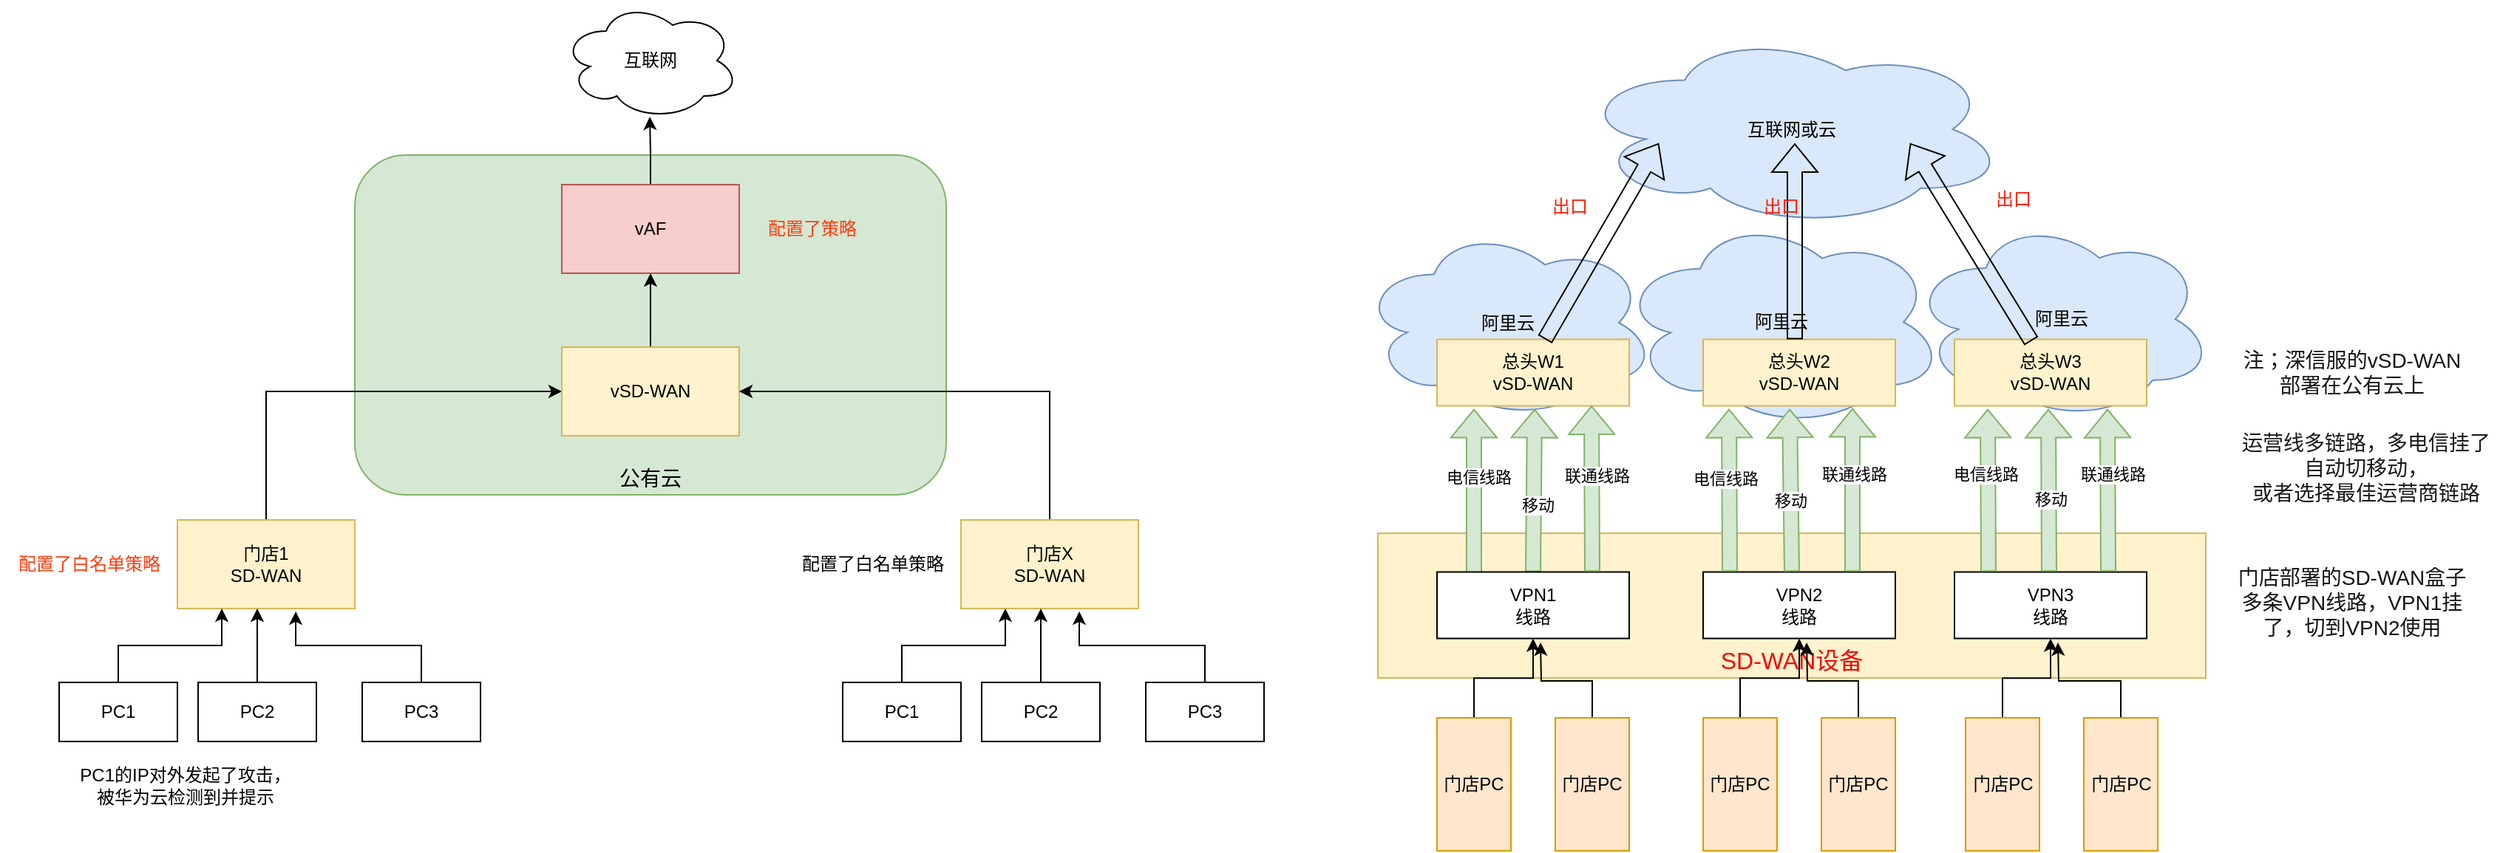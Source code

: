 <mxfile version="21.7.5" type="github">
  <diagram name="第 1 页" id="dxcAa4W-SWLmKXKb0Hz-">
    <mxGraphModel dx="2233" dy="1717" grid="1" gridSize="10" guides="1" tooltips="1" connect="1" arrows="1" fold="1" page="1" pageScale="1" pageWidth="827" pageHeight="1169" math="0" shadow="0">
      <root>
        <mxCell id="0" />
        <mxCell id="1" parent="0" />
        <mxCell id="29SdABc7wkxVLyjIRv6X-94" value="互联网或云" style="ellipse;shape=cloud;whiteSpace=wrap;html=1;fillColor=#dae8fc;strokeColor=#6c8ebf;" vertex="1" parent="1">
          <mxGeometry x="257" y="-1120" width="290" height="133" as="geometry" />
        </mxCell>
        <mxCell id="29SdABc7wkxVLyjIRv6X-90" value="阿里云" style="ellipse;shape=cloud;whiteSpace=wrap;html=1;verticalAlign=middle;fillColor=#dae8fc;strokeColor=#6c8ebf;" vertex="1" parent="1">
          <mxGeometry x="285" y="-995" width="220" height="144" as="geometry" />
        </mxCell>
        <mxCell id="29SdABc7wkxVLyjIRv6X-89" value="阿里云" style="ellipse;shape=cloud;whiteSpace=wrap;html=1;verticalAlign=middle;fillColor=#dae8fc;strokeColor=#6c8ebf;" vertex="1" parent="1">
          <mxGeometry x="482" y="-994" width="205" height="138" as="geometry" />
        </mxCell>
        <mxCell id="29SdABc7wkxVLyjIRv6X-83" value="阿里云" style="ellipse;shape=cloud;whiteSpace=wrap;html=1;verticalAlign=middle;fillColor=#dae8fc;strokeColor=#6c8ebf;" vertex="1" parent="1">
          <mxGeometry x="110" y="-988" width="200" height="131" as="geometry" />
        </mxCell>
        <mxCell id="29SdABc7wkxVLyjIRv6X-35" value="&lt;font color=&quot;#ef0b0b&quot; style=&quot;font-size: 16px;&quot;&gt;SD-WAN设备&lt;/font&gt;" style="rounded=0;whiteSpace=wrap;html=1;verticalAlign=bottom;fillColor=#fff2cc;strokeColor=#d6b656;" vertex="1" parent="1">
          <mxGeometry x="122" y="-780" width="560" height="98" as="geometry" />
        </mxCell>
        <mxCell id="29SdABc7wkxVLyjIRv6X-17" value="&lt;font style=&quot;font-size: 14px;&quot;&gt;公有云&lt;/font&gt;" style="rounded=1;whiteSpace=wrap;html=1;verticalAlign=bottom;fillColor=#d5e8d4;strokeColor=#82b366;" vertex="1" parent="1">
          <mxGeometry x="-570" y="-1036" width="400" height="230" as="geometry" />
        </mxCell>
        <mxCell id="29SdABc7wkxVLyjIRv6X-15" style="edgeStyle=orthogonalEdgeStyle;rounded=0;orthogonalLoop=1;jettySize=auto;html=1;exitX=0.5;exitY=0;exitDx=0;exitDy=0;entryX=0;entryY=0.5;entryDx=0;entryDy=0;" edge="1" parent="1" source="29SdABc7wkxVLyjIRv6X-1" target="29SdABc7wkxVLyjIRv6X-13">
          <mxGeometry relative="1" as="geometry" />
        </mxCell>
        <mxCell id="29SdABc7wkxVLyjIRv6X-1" value="门店1&lt;br&gt;SD-WAN" style="rounded=0;whiteSpace=wrap;html=1;fillColor=#fff2cc;strokeColor=#d6b656;" vertex="1" parent="1">
          <mxGeometry x="-690" y="-789" width="120" height="60" as="geometry" />
        </mxCell>
        <mxCell id="29SdABc7wkxVLyjIRv6X-8" style="edgeStyle=orthogonalEdgeStyle;rounded=0;orthogonalLoop=1;jettySize=auto;html=1;exitX=0.5;exitY=0;exitDx=0;exitDy=0;entryX=0.25;entryY=1;entryDx=0;entryDy=0;" edge="1" parent="1" source="29SdABc7wkxVLyjIRv6X-2" target="29SdABc7wkxVLyjIRv6X-1">
          <mxGeometry relative="1" as="geometry" />
        </mxCell>
        <mxCell id="29SdABc7wkxVLyjIRv6X-2" value="PC1" style="rounded=0;whiteSpace=wrap;html=1;" vertex="1" parent="1">
          <mxGeometry x="-770" y="-679" width="80" height="40" as="geometry" />
        </mxCell>
        <mxCell id="29SdABc7wkxVLyjIRv6X-7" style="edgeStyle=orthogonalEdgeStyle;rounded=0;orthogonalLoop=1;jettySize=auto;html=1;exitX=0.5;exitY=0;exitDx=0;exitDy=0;entryX=0.45;entryY=1;entryDx=0;entryDy=0;entryPerimeter=0;" edge="1" parent="1" source="29SdABc7wkxVLyjIRv6X-3" target="29SdABc7wkxVLyjIRv6X-1">
          <mxGeometry relative="1" as="geometry" />
        </mxCell>
        <mxCell id="29SdABc7wkxVLyjIRv6X-3" value="PC2" style="rounded=0;whiteSpace=wrap;html=1;" vertex="1" parent="1">
          <mxGeometry x="-676" y="-679" width="80" height="40" as="geometry" />
        </mxCell>
        <mxCell id="29SdABc7wkxVLyjIRv6X-9" style="edgeStyle=orthogonalEdgeStyle;rounded=0;orthogonalLoop=1;jettySize=auto;html=1;exitX=0.5;exitY=0;exitDx=0;exitDy=0;entryX=0.667;entryY=1.033;entryDx=0;entryDy=0;entryPerimeter=0;" edge="1" parent="1" source="29SdABc7wkxVLyjIRv6X-4" target="29SdABc7wkxVLyjIRv6X-1">
          <mxGeometry relative="1" as="geometry" />
        </mxCell>
        <mxCell id="29SdABc7wkxVLyjIRv6X-4" value="PC3" style="rounded=0;whiteSpace=wrap;html=1;" vertex="1" parent="1">
          <mxGeometry x="-565" y="-679" width="80" height="40" as="geometry" />
        </mxCell>
        <mxCell id="29SdABc7wkxVLyjIRv6X-29" style="edgeStyle=orthogonalEdgeStyle;rounded=0;orthogonalLoop=1;jettySize=auto;html=1;exitX=0.5;exitY=0;exitDx=0;exitDy=0;" edge="1" parent="1" source="29SdABc7wkxVLyjIRv6X-13" target="29SdABc7wkxVLyjIRv6X-14">
          <mxGeometry relative="1" as="geometry" />
        </mxCell>
        <mxCell id="29SdABc7wkxVLyjIRv6X-13" value="vSD-WAN" style="rounded=0;whiteSpace=wrap;html=1;fillColor=#fff2cc;strokeColor=#d6b656;" vertex="1" parent="1">
          <mxGeometry x="-430" y="-906" width="120" height="60" as="geometry" />
        </mxCell>
        <mxCell id="29SdABc7wkxVLyjIRv6X-31" style="edgeStyle=orthogonalEdgeStyle;rounded=0;orthogonalLoop=1;jettySize=auto;html=1;exitX=0.5;exitY=0;exitDx=0;exitDy=0;entryX=0.496;entryY=0.975;entryDx=0;entryDy=0;entryPerimeter=0;" edge="1" parent="1" source="29SdABc7wkxVLyjIRv6X-14" target="29SdABc7wkxVLyjIRv6X-30">
          <mxGeometry relative="1" as="geometry" />
        </mxCell>
        <mxCell id="29SdABc7wkxVLyjIRv6X-14" value="vAF" style="rounded=0;whiteSpace=wrap;html=1;fillColor=#f8cecc;strokeColor=#b85450;" vertex="1" parent="1">
          <mxGeometry x="-430" y="-1016" width="120" height="60" as="geometry" />
        </mxCell>
        <mxCell id="29SdABc7wkxVLyjIRv6X-28" style="edgeStyle=orthogonalEdgeStyle;rounded=0;orthogonalLoop=1;jettySize=auto;html=1;exitX=0.5;exitY=0;exitDx=0;exitDy=0;entryX=1;entryY=0.5;entryDx=0;entryDy=0;" edge="1" parent="1" source="29SdABc7wkxVLyjIRv6X-19" target="29SdABc7wkxVLyjIRv6X-13">
          <mxGeometry relative="1" as="geometry" />
        </mxCell>
        <mxCell id="29SdABc7wkxVLyjIRv6X-19" value="门店X&lt;br&gt;SD-WAN" style="rounded=0;whiteSpace=wrap;html=1;fillColor=#fff2cc;strokeColor=#d6b656;" vertex="1" parent="1">
          <mxGeometry x="-160" y="-789" width="120" height="60" as="geometry" />
        </mxCell>
        <mxCell id="29SdABc7wkxVLyjIRv6X-20" style="edgeStyle=orthogonalEdgeStyle;rounded=0;orthogonalLoop=1;jettySize=auto;html=1;exitX=0.5;exitY=0;exitDx=0;exitDy=0;entryX=0.25;entryY=1;entryDx=0;entryDy=0;" edge="1" parent="1" source="29SdABc7wkxVLyjIRv6X-21" target="29SdABc7wkxVLyjIRv6X-19">
          <mxGeometry relative="1" as="geometry" />
        </mxCell>
        <mxCell id="29SdABc7wkxVLyjIRv6X-21" value="PC1" style="rounded=0;whiteSpace=wrap;html=1;" vertex="1" parent="1">
          <mxGeometry x="-240" y="-679" width="80" height="40" as="geometry" />
        </mxCell>
        <mxCell id="29SdABc7wkxVLyjIRv6X-22" style="edgeStyle=orthogonalEdgeStyle;rounded=0;orthogonalLoop=1;jettySize=auto;html=1;exitX=0.5;exitY=0;exitDx=0;exitDy=0;entryX=0.45;entryY=1;entryDx=0;entryDy=0;entryPerimeter=0;" edge="1" parent="1" source="29SdABc7wkxVLyjIRv6X-23" target="29SdABc7wkxVLyjIRv6X-19">
          <mxGeometry relative="1" as="geometry" />
        </mxCell>
        <mxCell id="29SdABc7wkxVLyjIRv6X-23" value="PC2" style="rounded=0;whiteSpace=wrap;html=1;" vertex="1" parent="1">
          <mxGeometry x="-146" y="-679" width="80" height="40" as="geometry" />
        </mxCell>
        <mxCell id="29SdABc7wkxVLyjIRv6X-24" style="edgeStyle=orthogonalEdgeStyle;rounded=0;orthogonalLoop=1;jettySize=auto;html=1;exitX=0.5;exitY=0;exitDx=0;exitDy=0;entryX=0.667;entryY=1.033;entryDx=0;entryDy=0;entryPerimeter=0;" edge="1" parent="1" source="29SdABc7wkxVLyjIRv6X-25" target="29SdABc7wkxVLyjIRv6X-19">
          <mxGeometry relative="1" as="geometry" />
        </mxCell>
        <mxCell id="29SdABc7wkxVLyjIRv6X-25" value="PC3" style="rounded=0;whiteSpace=wrap;html=1;" vertex="1" parent="1">
          <mxGeometry x="-35" y="-679" width="80" height="40" as="geometry" />
        </mxCell>
        <mxCell id="29SdABc7wkxVLyjIRv6X-26" value="配置了白名单策略" style="text;html=1;align=center;verticalAlign=middle;resizable=0;points=[];autosize=1;strokeColor=none;fillColor=none;" vertex="1" parent="1">
          <mxGeometry x="-280" y="-774" width="120" height="30" as="geometry" />
        </mxCell>
        <mxCell id="29SdABc7wkxVLyjIRv6X-30" value="互联网" style="ellipse;shape=cloud;whiteSpace=wrap;html=1;" vertex="1" parent="1">
          <mxGeometry x="-430" y="-1140" width="120" height="80" as="geometry" />
        </mxCell>
        <mxCell id="29SdABc7wkxVLyjIRv6X-32" value="配置了策略" style="text;html=1;align=center;verticalAlign=middle;resizable=0;points=[];autosize=1;strokeColor=none;fillColor=none;fontColor=#FF3D0D;" vertex="1" parent="1">
          <mxGeometry x="-301" y="-1001" width="80" height="30" as="geometry" />
        </mxCell>
        <mxCell id="29SdABc7wkxVLyjIRv6X-33" value="PC1的IP对外发起了攻击，&lt;br&gt;被华为云检测到并提示" style="text;html=1;align=center;verticalAlign=middle;resizable=0;points=[];autosize=1;" vertex="1" parent="1">
          <mxGeometry x="-770" y="-629" width="170" height="40" as="geometry" />
        </mxCell>
        <mxCell id="29SdABc7wkxVLyjIRv6X-34" value="配置了白名单策略" style="text;html=1;align=center;verticalAlign=middle;resizable=0;points=[];autosize=1;strokeColor=none;fillColor=none;fontColor=#FF3D0D;" vertex="1" parent="1">
          <mxGeometry x="-810" y="-774" width="120" height="30" as="geometry" />
        </mxCell>
        <mxCell id="29SdABc7wkxVLyjIRv6X-40" value="总头W1&lt;br style=&quot;border-color: var(--border-color);&quot;&gt;vSD-WAN" style="rounded=0;whiteSpace=wrap;html=1;fillColor=#fff2cc;strokeColor=#d6b656;" vertex="1" parent="1">
          <mxGeometry x="162" y="-911.25" width="130" height="45" as="geometry" />
        </mxCell>
        <mxCell id="29SdABc7wkxVLyjIRv6X-55" value="" style="shape=flexArrow;endArrow=classic;html=1;rounded=0;exitX=0.192;exitY=0.033;exitDx=0;exitDy=0;exitPerimeter=0;fillColor=#d5e8d4;strokeColor=#82b366;" edge="1" parent="1" source="29SdABc7wkxVLyjIRv6X-59">
          <mxGeometry width="50" height="50" relative="1" as="geometry">
            <mxPoint x="190" y="-713.26" as="sourcePoint" />
            <mxPoint x="187" y="-864.25" as="targetPoint" />
          </mxGeometry>
        </mxCell>
        <mxCell id="29SdABc7wkxVLyjIRv6X-73" value="电信线路" style="edgeLabel;html=1;align=center;verticalAlign=middle;resizable=0;points=[];" vertex="1" connectable="0" parent="29SdABc7wkxVLyjIRv6X-55">
          <mxGeometry x="0.272" y="-3" relative="1" as="geometry">
            <mxPoint y="5" as="offset" />
          </mxGeometry>
        </mxCell>
        <mxCell id="29SdABc7wkxVLyjIRv6X-57" value="" style="shape=flexArrow;endArrow=classic;html=1;rounded=0;exitX=0.5;exitY=0;exitDx=0;exitDy=0;fillColor=#d5e8d4;strokeColor=#82b366;" edge="1" parent="1" source="29SdABc7wkxVLyjIRv6X-59">
          <mxGeometry width="50" height="50" relative="1" as="geometry">
            <mxPoint x="228" y="-715.25" as="sourcePoint" />
            <mxPoint x="228" y="-864.25" as="targetPoint" />
          </mxGeometry>
        </mxCell>
        <mxCell id="29SdABc7wkxVLyjIRv6X-74" value="移动" style="edgeLabel;html=1;align=center;verticalAlign=middle;resizable=0;points=[];" vertex="1" connectable="0" parent="29SdABc7wkxVLyjIRv6X-57">
          <mxGeometry x="0.266" y="-2" relative="1" as="geometry">
            <mxPoint y="24" as="offset" />
          </mxGeometry>
        </mxCell>
        <mxCell id="29SdABc7wkxVLyjIRv6X-59" value="VPN1&lt;br&gt;线路" style="rounded=0;whiteSpace=wrap;html=1;" vertex="1" parent="1">
          <mxGeometry x="162" y="-753.75" width="130" height="45" as="geometry" />
        </mxCell>
        <mxCell id="29SdABc7wkxVLyjIRv6X-60" value="总头W2&lt;br style=&quot;border-color: var(--border-color);&quot;&gt;vSD-WAN" style="rounded=0;whiteSpace=wrap;html=1;fillColor=#fff2cc;strokeColor=#d6b656;" vertex="1" parent="1">
          <mxGeometry x="342" y="-911.25" width="130" height="45" as="geometry" />
        </mxCell>
        <mxCell id="29SdABc7wkxVLyjIRv6X-61" value="总头W3&lt;br&gt;vSD-WAN" style="rounded=0;whiteSpace=wrap;html=1;fillColor=#fff2cc;strokeColor=#d6b656;" vertex="1" parent="1">
          <mxGeometry x="512" y="-911.25" width="130" height="45" as="geometry" />
        </mxCell>
        <mxCell id="29SdABc7wkxVLyjIRv6X-62" value="VPN2&lt;br&gt;线路" style="rounded=0;whiteSpace=wrap;html=1;" vertex="1" parent="1">
          <mxGeometry x="342" y="-753.75" width="130" height="45" as="geometry" />
        </mxCell>
        <mxCell id="29SdABc7wkxVLyjIRv6X-63" value="VPN3&lt;br&gt;线路" style="rounded=0;whiteSpace=wrap;html=1;" vertex="1" parent="1">
          <mxGeometry x="512" y="-753.75" width="130" height="45" as="geometry" />
        </mxCell>
        <mxCell id="29SdABc7wkxVLyjIRv6X-64" value="" style="shape=flexArrow;endArrow=classic;html=1;rounded=0;fillColor=#d5e8d4;strokeColor=#82b366;" edge="1" parent="1">
          <mxGeometry width="50" height="50" relative="1" as="geometry">
            <mxPoint x="360" y="-754" as="sourcePoint" />
            <mxPoint x="359.5" y="-864.25" as="targetPoint" />
          </mxGeometry>
        </mxCell>
        <mxCell id="29SdABc7wkxVLyjIRv6X-77" value="电信线路" style="edgeLabel;html=1;align=center;verticalAlign=middle;resizable=0;points=[];" vertex="1" connectable="0" parent="29SdABc7wkxVLyjIRv6X-64">
          <mxGeometry x="0.315" y="-7" relative="1" as="geometry">
            <mxPoint x="-10" y="9" as="offset" />
          </mxGeometry>
        </mxCell>
        <mxCell id="29SdABc7wkxVLyjIRv6X-65" value="" style="shape=flexArrow;endArrow=classic;html=1;rounded=0;fillColor=#d5e8d4;strokeColor=#82b366;" edge="1" parent="1">
          <mxGeometry width="50" height="50" relative="1" as="geometry">
            <mxPoint x="402" y="-754" as="sourcePoint" />
            <mxPoint x="400.5" y="-864.25" as="targetPoint" />
          </mxGeometry>
        </mxCell>
        <mxCell id="29SdABc7wkxVLyjIRv6X-78" value="移动" style="edgeLabel;html=1;align=center;verticalAlign=middle;resizable=0;points=[];" vertex="1" connectable="0" parent="29SdABc7wkxVLyjIRv6X-65">
          <mxGeometry x="0.257" y="1" relative="1" as="geometry">
            <mxPoint x="1" y="21" as="offset" />
          </mxGeometry>
        </mxCell>
        <mxCell id="29SdABc7wkxVLyjIRv6X-67" value="" style="shape=flexArrow;endArrow=classic;html=1;rounded=0;fillColor=#d5e8d4;strokeColor=#82b366;" edge="1" parent="1">
          <mxGeometry width="50" height="50" relative="1" as="geometry">
            <mxPoint x="535" y="-754" as="sourcePoint" />
            <mxPoint x="534.5" y="-864.25" as="targetPoint" />
          </mxGeometry>
        </mxCell>
        <mxCell id="29SdABc7wkxVLyjIRv6X-80" value="电信线路" style="edgeLabel;html=1;align=center;verticalAlign=middle;resizable=0;points=[];" vertex="1" connectable="0" parent="29SdABc7wkxVLyjIRv6X-67">
          <mxGeometry x="0.293" y="2" relative="1" as="geometry">
            <mxPoint y="5" as="offset" />
          </mxGeometry>
        </mxCell>
        <mxCell id="29SdABc7wkxVLyjIRv6X-68" value="" style="shape=flexArrow;endArrow=classic;html=1;rounded=0;fillColor=#d5e8d4;strokeColor=#82b366;" edge="1" parent="1">
          <mxGeometry width="50" height="50" relative="1" as="geometry">
            <mxPoint x="576" y="-754" as="sourcePoint" />
            <mxPoint x="575.5" y="-864.25" as="targetPoint" />
          </mxGeometry>
        </mxCell>
        <mxCell id="29SdABc7wkxVLyjIRv6X-81" value="移动" style="edgeLabel;html=1;align=center;verticalAlign=middle;resizable=0;points=[];" vertex="1" connectable="0" parent="29SdABc7wkxVLyjIRv6X-68">
          <mxGeometry x="0.29" y="-2" relative="1" as="geometry">
            <mxPoint x="-1" y="22" as="offset" />
          </mxGeometry>
        </mxCell>
        <mxCell id="29SdABc7wkxVLyjIRv6X-70" value="" style="shape=flexArrow;endArrow=classic;html=1;rounded=0;fillColor=#d5e8d4;strokeColor=#82b366;" edge="1" parent="1">
          <mxGeometry width="50" height="50" relative="1" as="geometry">
            <mxPoint x="616" y="-754" as="sourcePoint" />
            <mxPoint x="615.5" y="-864.25" as="targetPoint" />
          </mxGeometry>
        </mxCell>
        <mxCell id="29SdABc7wkxVLyjIRv6X-82" value="联通线路" style="edgeLabel;html=1;align=center;verticalAlign=middle;resizable=0;points=[];" vertex="1" connectable="0" parent="29SdABc7wkxVLyjIRv6X-70">
          <mxGeometry x="0.246" relative="1" as="geometry">
            <mxPoint x="3" y="2" as="offset" />
          </mxGeometry>
        </mxCell>
        <mxCell id="29SdABc7wkxVLyjIRv6X-71" value="" style="shape=flexArrow;endArrow=classic;html=1;rounded=0;fillColor=#d5e8d4;strokeColor=#82b366;" edge="1" parent="1">
          <mxGeometry width="50" height="50" relative="1" as="geometry">
            <mxPoint x="443" y="-754" as="sourcePoint" />
            <mxPoint x="443" y="-864.75" as="targetPoint" />
          </mxGeometry>
        </mxCell>
        <mxCell id="29SdABc7wkxVLyjIRv6X-79" value="联通线路" style="edgeLabel;html=1;align=center;verticalAlign=middle;resizable=0;points=[];" vertex="1" connectable="0" parent="29SdABc7wkxVLyjIRv6X-71">
          <mxGeometry x="0.284" y="1" relative="1" as="geometry">
            <mxPoint x="2" y="5" as="offset" />
          </mxGeometry>
        </mxCell>
        <mxCell id="29SdABc7wkxVLyjIRv6X-91" value="" style="shape=flexArrow;endArrow=classic;html=1;rounded=0;" edge="1" parent="1">
          <mxGeometry width="50" height="50" relative="1" as="geometry">
            <mxPoint x="235" y="-911.25" as="sourcePoint" />
            <mxPoint x="312" y="-1044" as="targetPoint" />
          </mxGeometry>
        </mxCell>
        <mxCell id="29SdABc7wkxVLyjIRv6X-92" value="" style="shape=flexArrow;endArrow=classic;html=1;rounded=0;" edge="1" parent="1">
          <mxGeometry width="50" height="50" relative="1" as="geometry">
            <mxPoint x="404" y="-911.25" as="sourcePoint" />
            <mxPoint x="404" y="-1044" as="targetPoint" />
          </mxGeometry>
        </mxCell>
        <mxCell id="29SdABc7wkxVLyjIRv6X-93" value="" style="shape=flexArrow;endArrow=classic;html=1;rounded=0;" edge="1" parent="1">
          <mxGeometry width="50" height="50" relative="1" as="geometry">
            <mxPoint x="564" y="-910" as="sourcePoint" />
            <mxPoint x="482" y="-1044" as="targetPoint" />
          </mxGeometry>
        </mxCell>
        <mxCell id="29SdABc7wkxVLyjIRv6X-95" value="出口" style="text;html=1;strokeColor=none;fillColor=none;align=center;verticalAlign=middle;whiteSpace=wrap;rounded=0;fontColor=#FF1900;" vertex="1" parent="1">
          <mxGeometry x="222" y="-1016" width="60" height="30" as="geometry" />
        </mxCell>
        <mxCell id="29SdABc7wkxVLyjIRv6X-96" value="出口" style="text;html=1;strokeColor=none;fillColor=none;align=center;verticalAlign=middle;whiteSpace=wrap;rounded=0;fontColor=#FF1900;" vertex="1" parent="1">
          <mxGeometry x="365" y="-1016" width="60" height="30" as="geometry" />
        </mxCell>
        <mxCell id="29SdABc7wkxVLyjIRv6X-98" value="出口" style="text;html=1;strokeColor=none;fillColor=none;align=center;verticalAlign=middle;whiteSpace=wrap;rounded=0;fontColor=#FF1900;" vertex="1" parent="1">
          <mxGeometry x="522" y="-1021" width="60" height="30" as="geometry" />
        </mxCell>
        <mxCell id="29SdABc7wkxVLyjIRv6X-99" value="注；深信服的vSD-WAN部署在公有云上" style="text;html=1;strokeColor=none;fillColor=none;align=center;verticalAlign=middle;whiteSpace=wrap;rounded=0;fontColor=#141515;fontSize=14;" vertex="1" parent="1">
          <mxGeometry x="702" y="-906.75" width="158" height="36" as="geometry" />
        </mxCell>
        <mxCell id="29SdABc7wkxVLyjIRv6X-100" value="门店部署的SD-WAN盒子&lt;br&gt;多条VPN线路，VPN1挂了，切到VPN2使用" style="text;html=1;strokeColor=none;fillColor=none;align=center;verticalAlign=middle;whiteSpace=wrap;rounded=0;fontColor=#151414;fontSize=14;" vertex="1" parent="1">
          <mxGeometry x="702" y="-751" width="158" height="36" as="geometry" />
        </mxCell>
        <mxCell id="29SdABc7wkxVLyjIRv6X-101" value="运营线多链路，多电信挂了自动切移动，&lt;br&gt;或者选择最佳运营商链路" style="text;html=1;strokeColor=none;fillColor=none;align=center;verticalAlign=middle;whiteSpace=wrap;rounded=0;fontColor=#1b1918;fontSize=14;" vertex="1" parent="1">
          <mxGeometry x="701" y="-842" width="179" height="36" as="geometry" />
        </mxCell>
        <mxCell id="29SdABc7wkxVLyjIRv6X-112" style="edgeStyle=orthogonalEdgeStyle;rounded=0;orthogonalLoop=1;jettySize=auto;html=1;exitX=0.5;exitY=0;exitDx=0;exitDy=0;" edge="1" parent="1" source="29SdABc7wkxVLyjIRv6X-104" target="29SdABc7wkxVLyjIRv6X-62">
          <mxGeometry relative="1" as="geometry" />
        </mxCell>
        <mxCell id="29SdABc7wkxVLyjIRv6X-104" value="门店PC" style="rounded=0;whiteSpace=wrap;html=1;fillColor=#ffe6cc;strokeColor=#d79b00;" vertex="1" parent="1">
          <mxGeometry x="342" y="-655" width="50" height="90" as="geometry" />
        </mxCell>
        <mxCell id="29SdABc7wkxVLyjIRv6X-113" style="edgeStyle=orthogonalEdgeStyle;rounded=0;orthogonalLoop=1;jettySize=auto;html=1;exitX=0.5;exitY=0;exitDx=0;exitDy=0;" edge="1" parent="1" source="29SdABc7wkxVLyjIRv6X-105">
          <mxGeometry relative="1" as="geometry">
            <mxPoint x="412" y="-706" as="targetPoint" />
          </mxGeometry>
        </mxCell>
        <mxCell id="29SdABc7wkxVLyjIRv6X-105" value="门店PC" style="rounded=0;whiteSpace=wrap;html=1;fillColor=#ffe6cc;strokeColor=#d79b00;" vertex="1" parent="1">
          <mxGeometry x="422" y="-655" width="50" height="90" as="geometry" />
        </mxCell>
        <mxCell id="29SdABc7wkxVLyjIRv6X-110" style="edgeStyle=orthogonalEdgeStyle;rounded=0;orthogonalLoop=1;jettySize=auto;html=1;exitX=0.5;exitY=0;exitDx=0;exitDy=0;" edge="1" parent="1" source="29SdABc7wkxVLyjIRv6X-106" target="29SdABc7wkxVLyjIRv6X-59">
          <mxGeometry relative="1" as="geometry" />
        </mxCell>
        <mxCell id="29SdABc7wkxVLyjIRv6X-106" value="门店PC" style="rounded=0;whiteSpace=wrap;html=1;fillColor=#ffe6cc;strokeColor=#d79b00;" vertex="1" parent="1">
          <mxGeometry x="162" y="-655" width="50" height="90" as="geometry" />
        </mxCell>
        <mxCell id="29SdABc7wkxVLyjIRv6X-111" style="edgeStyle=orthogonalEdgeStyle;rounded=0;orthogonalLoop=1;jettySize=auto;html=1;exitX=0.5;exitY=0;exitDx=0;exitDy=0;" edge="1" parent="1" source="29SdABc7wkxVLyjIRv6X-107">
          <mxGeometry relative="1" as="geometry">
            <mxPoint x="232" y="-706" as="targetPoint" />
          </mxGeometry>
        </mxCell>
        <mxCell id="29SdABc7wkxVLyjIRv6X-107" value="门店PC" style="rounded=0;whiteSpace=wrap;html=1;fillColor=#ffe6cc;strokeColor=#d79b00;" vertex="1" parent="1">
          <mxGeometry x="242" y="-655" width="50" height="90" as="geometry" />
        </mxCell>
        <mxCell id="29SdABc7wkxVLyjIRv6X-114" style="edgeStyle=orthogonalEdgeStyle;rounded=0;orthogonalLoop=1;jettySize=auto;html=1;exitX=0.5;exitY=0;exitDx=0;exitDy=0;entryX=0.5;entryY=1;entryDx=0;entryDy=0;" edge="1" parent="1" source="29SdABc7wkxVLyjIRv6X-108" target="29SdABc7wkxVLyjIRv6X-63">
          <mxGeometry relative="1" as="geometry" />
        </mxCell>
        <mxCell id="29SdABc7wkxVLyjIRv6X-108" value="门店PC" style="rounded=0;whiteSpace=wrap;html=1;fillColor=#ffe6cc;strokeColor=#d79b00;" vertex="1" parent="1">
          <mxGeometry x="519.5" y="-655" width="50" height="90" as="geometry" />
        </mxCell>
        <mxCell id="29SdABc7wkxVLyjIRv6X-115" style="edgeStyle=orthogonalEdgeStyle;rounded=0;orthogonalLoop=1;jettySize=auto;html=1;exitX=0.5;exitY=0;exitDx=0;exitDy=0;" edge="1" parent="1" source="29SdABc7wkxVLyjIRv6X-109">
          <mxGeometry relative="1" as="geometry">
            <mxPoint x="582" y="-706" as="targetPoint" />
          </mxGeometry>
        </mxCell>
        <mxCell id="29SdABc7wkxVLyjIRv6X-109" value="门店PC" style="rounded=0;whiteSpace=wrap;html=1;fillColor=#ffe6cc;strokeColor=#d79b00;" vertex="1" parent="1">
          <mxGeometry x="599.5" y="-655" width="50" height="90" as="geometry" />
        </mxCell>
        <mxCell id="29SdABc7wkxVLyjIRv6X-116" value="" style="shape=flexArrow;endArrow=classic;html=1;rounded=0;fillColor=#d5e8d4;strokeColor=#82b366;" edge="1" parent="1">
          <mxGeometry width="50" height="50" relative="1" as="geometry">
            <mxPoint x="267" y="-754" as="sourcePoint" />
            <mxPoint x="266.5" y="-866.5" as="targetPoint" />
          </mxGeometry>
        </mxCell>
        <mxCell id="29SdABc7wkxVLyjIRv6X-117" value="联通线路" style="edgeLabel;html=1;align=center;verticalAlign=middle;resizable=0;points=[];" vertex="1" connectable="0" parent="29SdABc7wkxVLyjIRv6X-116">
          <mxGeometry x="0.284" y="1" relative="1" as="geometry">
            <mxPoint x="4" y="7" as="offset" />
          </mxGeometry>
        </mxCell>
      </root>
    </mxGraphModel>
  </diagram>
</mxfile>

